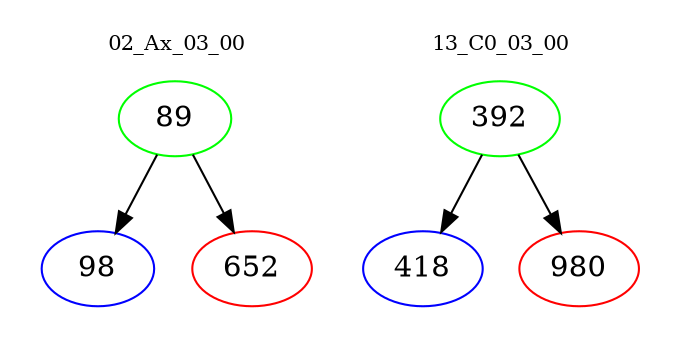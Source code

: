 digraph{
subgraph cluster_0 {
color = white
label = "02_Ax_03_00";
fontsize=10;
T0_89 [label="89", color="green"]
T0_89 -> T0_98 [color="black"]
T0_98 [label="98", color="blue"]
T0_89 -> T0_652 [color="black"]
T0_652 [label="652", color="red"]
}
subgraph cluster_1 {
color = white
label = "13_C0_03_00";
fontsize=10;
T1_392 [label="392", color="green"]
T1_392 -> T1_418 [color="black"]
T1_418 [label="418", color="blue"]
T1_392 -> T1_980 [color="black"]
T1_980 [label="980", color="red"]
}
}
